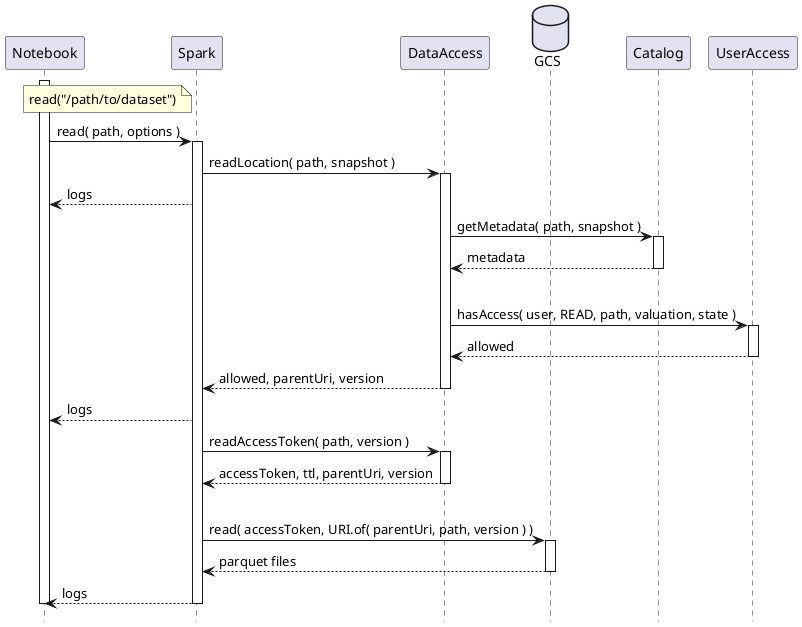 @startuml
hide footbox

' Participants

participant "Notebook" as notebook
participant "Spark" as spark
participant "DataAccess" as data_access
database "GCS" as gcs
participant "Catalog" as catalog
participant "UserAccess" as user_access

' Read data

note left of spark
    read("/path/to/dataset")
end note

activate notebook
notebook->spark ++ : read( path, options )
spark->data_access ++ : readLocation( path, snapshot )
spark-->notebook: logs
data_access->catalog ++ : getMetadata( path, snapshot )
return metadata
|||
data_access->user_access ++ : hasAccess( user, READ, path, valuation, state )
return allowed
return allowed, parentUri, version
spark-->notebook: logs
spark->data_access ++ : readAccessToken( path, version )
return accessToken, ttl, parentUri, version
|||
spark->gcs ++ : read( accessToken, URI.of( parentUri, path, version ) )
return parquet files
return logs
deactivate notebook

@enduml